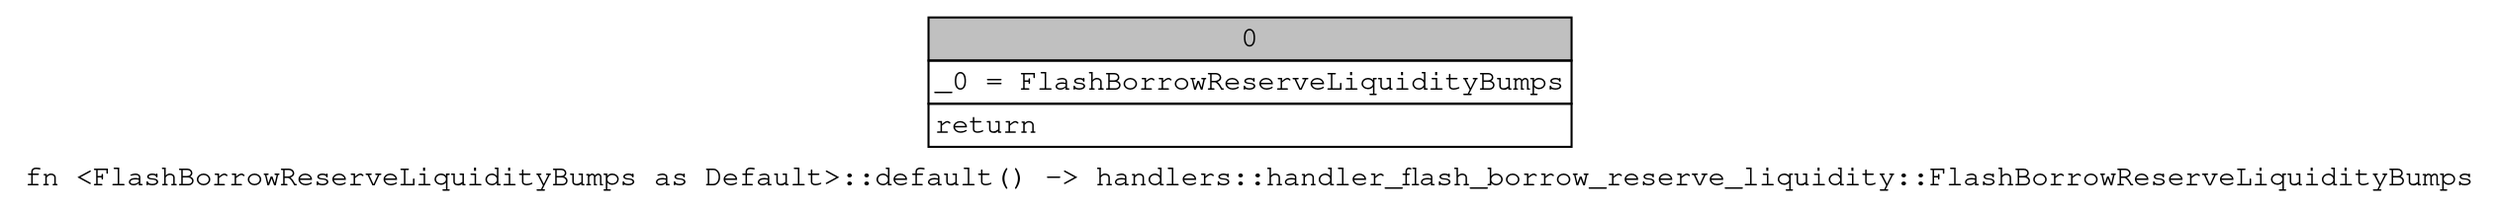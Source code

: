 digraph Mir_0_3595 {
    graph [fontname="Courier, monospace"];
    node [fontname="Courier, monospace"];
    edge [fontname="Courier, monospace"];
    label=<fn &lt;FlashBorrowReserveLiquidityBumps as Default&gt;::default() -&gt; handlers::handler_flash_borrow_reserve_liquidity::FlashBorrowReserveLiquidityBumps<br align="left"/>>;
    bb0__0_3595 [shape="none", label=<<table border="0" cellborder="1" cellspacing="0"><tr><td bgcolor="gray" align="center" colspan="1">0</td></tr><tr><td align="left" balign="left">_0 = FlashBorrowReserveLiquidityBumps<br/></td></tr><tr><td align="left">return</td></tr></table>>];
}
